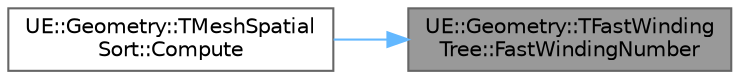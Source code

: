 digraph "UE::Geometry::TFastWindingTree::FastWindingNumber"
{
 // INTERACTIVE_SVG=YES
 // LATEX_PDF_SIZE
  bgcolor="transparent";
  edge [fontname=Helvetica,fontsize=10,labelfontname=Helvetica,labelfontsize=10];
  node [fontname=Helvetica,fontsize=10,shape=box,height=0.2,width=0.4];
  rankdir="RL";
  Node1 [id="Node000001",label="UE::Geometry::TFastWinding\lTree::FastWindingNumber",height=0.2,width=0.4,color="gray40", fillcolor="grey60", style="filled", fontcolor="black",tooltip="Fast approximation of winding number using far-field approximations."];
  Node1 -> Node2 [id="edge1_Node000001_Node000002",dir="back",color="steelblue1",style="solid",tooltip=" "];
  Node2 [id="Node000002",label="UE::Geometry::TMeshSpatial\lSort::Compute",height=0.2,width=0.4,color="grey40", fillcolor="white", style="filled",URL="$db/dc1/classUE_1_1Geometry_1_1TMeshSpatialSort.html#afbc2201c936b27d46eeee5c56db0e0a3",tooltip=" "];
}
